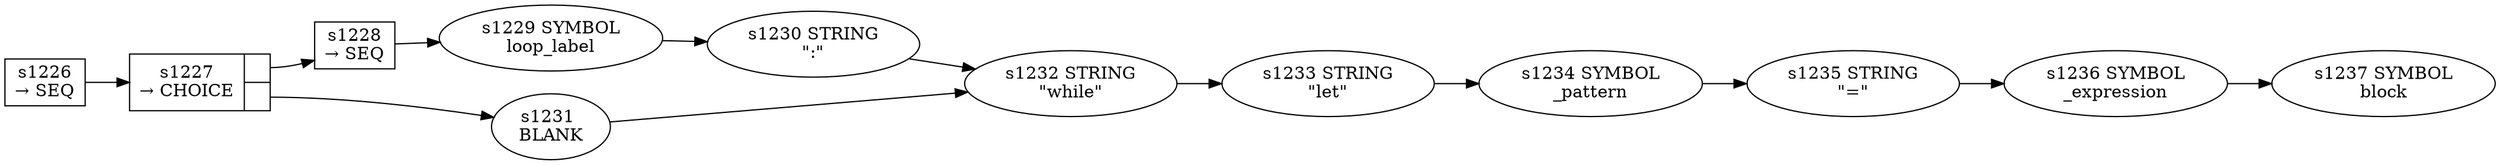 
  digraph while_let_expression {
  
    rankdir=LR;
  
    s1226 [label="s1226\n&rarr; SEQ", shape=record, fixedsize=false, peripheries=1];
  s1227 [label="{s1227\n&rarr; CHOICE|{<p0>|<p1>}}", shape=record, fixedsize=false, peripheries=1];
  s1228 [label="s1228\n&rarr; SEQ", shape=record, fixedsize=false, peripheries=1];
  s1229 [label="s1229 SYMBOL\nloop_label" href="rust-grammar.json.loop_label.dot.svg"];
  s1228 -> s1229 [];
  s1230 [label="s1230 STRING\n\":\""];
  s1229 -> s1230 [];
  s1227:p0 -> s1228 [label=""];
  s1231 [label="s1231 \nBLANK"];
  s1227:p1 -> s1231 [label=""];
  s1226 -> s1227 [];
  s1232 [label="s1232 STRING\n\"while\""];
  s1230 -> s1232 [];
  s1231 -> s1232 [];
  s1233 [label="s1233 STRING\n\"let\""];
  s1232 -> s1233 [];
  s1234 [label="s1234 SYMBOL\n_pattern" href="rust-grammar.json._pattern.dot.svg"];
  s1233 -> s1234 [];
  s1235 [label="s1235 STRING\n\"=\""];
  s1234 -> s1235 [];
  s1236 [label="s1236 SYMBOL\n_expression" href="rust-grammar.json._expression.dot.svg"];
  s1235 -> s1236 [];
  s1237 [label="s1237 SYMBOL\nblock" href="rust-grammar.json.block.dot.svg"];
  s1236 -> s1237 [];
  
  }
  